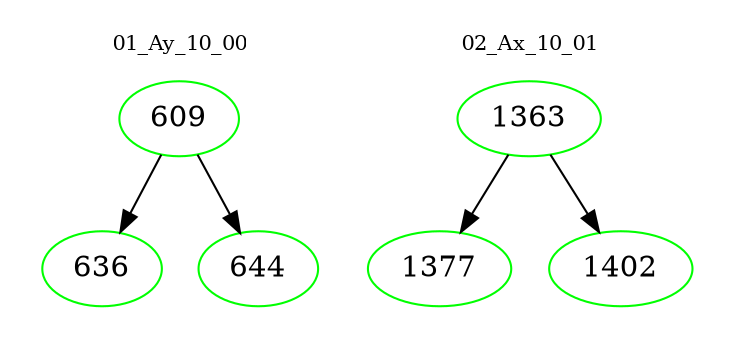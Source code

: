 digraph{
subgraph cluster_0 {
color = white
label = "01_Ay_10_00";
fontsize=10;
T0_609 [label="609", color="green"]
T0_609 -> T0_636 [color="black"]
T0_636 [label="636", color="green"]
T0_609 -> T0_644 [color="black"]
T0_644 [label="644", color="green"]
}
subgraph cluster_1 {
color = white
label = "02_Ax_10_01";
fontsize=10;
T1_1363 [label="1363", color="green"]
T1_1363 -> T1_1377 [color="black"]
T1_1377 [label="1377", color="green"]
T1_1363 -> T1_1402 [color="black"]
T1_1402 [label="1402", color="green"]
}
}
